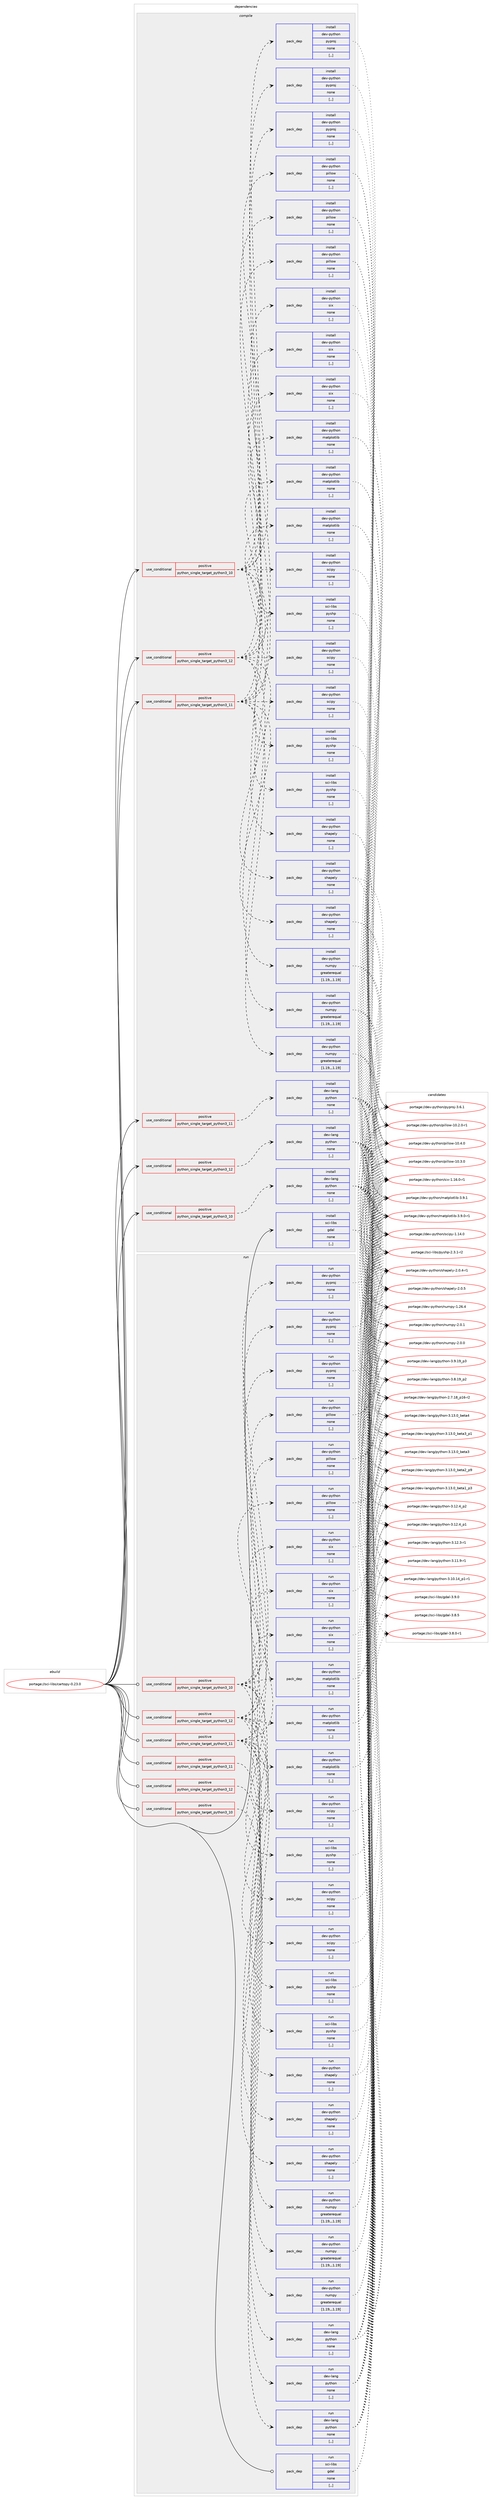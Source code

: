 digraph prolog {

# *************
# Graph options
# *************

newrank=true;
concentrate=true;
compound=true;
graph [rankdir=LR,fontname=Helvetica,fontsize=10,ranksep=1.5];#, ranksep=2.5, nodesep=0.2];
edge  [arrowhead=vee];
node  [fontname=Helvetica,fontsize=10];

# **********
# The ebuild
# **********

subgraph cluster_leftcol {
color=gray;
label=<<i>ebuild</i>>;
id [label="portage://sci-libs/cartopy-0.23.0", color=red, width=4, href="../sci-libs/cartopy-0.23.0.svg"];
}

# ****************
# The dependencies
# ****************

subgraph cluster_midcol {
color=gray;
label=<<i>dependencies</i>>;
subgraph cluster_compile {
fillcolor="#eeeeee";
style=filled;
label=<<i>compile</i>>;
subgraph cond105776 {
dependency400498 [label=<<TABLE BORDER="0" CELLBORDER="1" CELLSPACING="0" CELLPADDING="4"><TR><TD ROWSPAN="3" CELLPADDING="10">use_conditional</TD></TR><TR><TD>positive</TD></TR><TR><TD>python_single_target_python3_10</TD></TR></TABLE>>, shape=none, color=red];
subgraph pack291876 {
dependency400499 [label=<<TABLE BORDER="0" CELLBORDER="1" CELLSPACING="0" CELLPADDING="4" WIDTH="220"><TR><TD ROWSPAN="6" CELLPADDING="30">pack_dep</TD></TR><TR><TD WIDTH="110">install</TD></TR><TR><TD>dev-lang</TD></TR><TR><TD>python</TD></TR><TR><TD>none</TD></TR><TR><TD>[,,]</TD></TR></TABLE>>, shape=none, color=blue];
}
dependency400498:e -> dependency400499:w [weight=20,style="dashed",arrowhead="vee"];
}
id:e -> dependency400498:w [weight=20,style="solid",arrowhead="vee"];
subgraph cond105777 {
dependency400500 [label=<<TABLE BORDER="0" CELLBORDER="1" CELLSPACING="0" CELLPADDING="4"><TR><TD ROWSPAN="3" CELLPADDING="10">use_conditional</TD></TR><TR><TD>positive</TD></TR><TR><TD>python_single_target_python3_10</TD></TR></TABLE>>, shape=none, color=red];
subgraph pack291877 {
dependency400501 [label=<<TABLE BORDER="0" CELLBORDER="1" CELLSPACING="0" CELLPADDING="4" WIDTH="220"><TR><TD ROWSPAN="6" CELLPADDING="30">pack_dep</TD></TR><TR><TD WIDTH="110">install</TD></TR><TR><TD>dev-python</TD></TR><TR><TD>numpy</TD></TR><TR><TD>greaterequal</TD></TR><TR><TD>[1.19,,,1.19]</TD></TR></TABLE>>, shape=none, color=blue];
}
dependency400500:e -> dependency400501:w [weight=20,style="dashed",arrowhead="vee"];
subgraph pack291878 {
dependency400502 [label=<<TABLE BORDER="0" CELLBORDER="1" CELLSPACING="0" CELLPADDING="4" WIDTH="220"><TR><TD ROWSPAN="6" CELLPADDING="30">pack_dep</TD></TR><TR><TD WIDTH="110">install</TD></TR><TR><TD>dev-python</TD></TR><TR><TD>shapely</TD></TR><TR><TD>none</TD></TR><TR><TD>[,,]</TD></TR></TABLE>>, shape=none, color=blue];
}
dependency400500:e -> dependency400502:w [weight=20,style="dashed",arrowhead="vee"];
subgraph pack291879 {
dependency400503 [label=<<TABLE BORDER="0" CELLBORDER="1" CELLSPACING="0" CELLPADDING="4" WIDTH="220"><TR><TD ROWSPAN="6" CELLPADDING="30">pack_dep</TD></TR><TR><TD WIDTH="110">install</TD></TR><TR><TD>dev-python</TD></TR><TR><TD>six</TD></TR><TR><TD>none</TD></TR><TR><TD>[,,]</TD></TR></TABLE>>, shape=none, color=blue];
}
dependency400500:e -> dependency400503:w [weight=20,style="dashed",arrowhead="vee"];
subgraph pack291880 {
dependency400504 [label=<<TABLE BORDER="0" CELLBORDER="1" CELLSPACING="0" CELLPADDING="4" WIDTH="220"><TR><TD ROWSPAN="6" CELLPADDING="30">pack_dep</TD></TR><TR><TD WIDTH="110">install</TD></TR><TR><TD>dev-python</TD></TR><TR><TD>matplotlib</TD></TR><TR><TD>none</TD></TR><TR><TD>[,,]</TD></TR></TABLE>>, shape=none, color=blue];
}
dependency400500:e -> dependency400504:w [weight=20,style="dashed",arrowhead="vee"];
subgraph pack291881 {
dependency400505 [label=<<TABLE BORDER="0" CELLBORDER="1" CELLSPACING="0" CELLPADDING="4" WIDTH="220"><TR><TD ROWSPAN="6" CELLPADDING="30">pack_dep</TD></TR><TR><TD WIDTH="110">install</TD></TR><TR><TD>dev-python</TD></TR><TR><TD>scipy</TD></TR><TR><TD>none</TD></TR><TR><TD>[,,]</TD></TR></TABLE>>, shape=none, color=blue];
}
dependency400500:e -> dependency400505:w [weight=20,style="dashed",arrowhead="vee"];
subgraph pack291882 {
dependency400506 [label=<<TABLE BORDER="0" CELLBORDER="1" CELLSPACING="0" CELLPADDING="4" WIDTH="220"><TR><TD ROWSPAN="6" CELLPADDING="30">pack_dep</TD></TR><TR><TD WIDTH="110">install</TD></TR><TR><TD>dev-python</TD></TR><TR><TD>pillow</TD></TR><TR><TD>none</TD></TR><TR><TD>[,,]</TD></TR></TABLE>>, shape=none, color=blue];
}
dependency400500:e -> dependency400506:w [weight=20,style="dashed",arrowhead="vee"];
subgraph pack291883 {
dependency400507 [label=<<TABLE BORDER="0" CELLBORDER="1" CELLSPACING="0" CELLPADDING="4" WIDTH="220"><TR><TD ROWSPAN="6" CELLPADDING="30">pack_dep</TD></TR><TR><TD WIDTH="110">install</TD></TR><TR><TD>dev-python</TD></TR><TR><TD>pyproj</TD></TR><TR><TD>none</TD></TR><TR><TD>[,,]</TD></TR></TABLE>>, shape=none, color=blue];
}
dependency400500:e -> dependency400507:w [weight=20,style="dashed",arrowhead="vee"];
subgraph pack291884 {
dependency400508 [label=<<TABLE BORDER="0" CELLBORDER="1" CELLSPACING="0" CELLPADDING="4" WIDTH="220"><TR><TD ROWSPAN="6" CELLPADDING="30">pack_dep</TD></TR><TR><TD WIDTH="110">install</TD></TR><TR><TD>sci-libs</TD></TR><TR><TD>pyshp</TD></TR><TR><TD>none</TD></TR><TR><TD>[,,]</TD></TR></TABLE>>, shape=none, color=blue];
}
dependency400500:e -> dependency400508:w [weight=20,style="dashed",arrowhead="vee"];
}
id:e -> dependency400500:w [weight=20,style="solid",arrowhead="vee"];
subgraph cond105778 {
dependency400509 [label=<<TABLE BORDER="0" CELLBORDER="1" CELLSPACING="0" CELLPADDING="4"><TR><TD ROWSPAN="3" CELLPADDING="10">use_conditional</TD></TR><TR><TD>positive</TD></TR><TR><TD>python_single_target_python3_11</TD></TR></TABLE>>, shape=none, color=red];
subgraph pack291885 {
dependency400510 [label=<<TABLE BORDER="0" CELLBORDER="1" CELLSPACING="0" CELLPADDING="4" WIDTH="220"><TR><TD ROWSPAN="6" CELLPADDING="30">pack_dep</TD></TR><TR><TD WIDTH="110">install</TD></TR><TR><TD>dev-lang</TD></TR><TR><TD>python</TD></TR><TR><TD>none</TD></TR><TR><TD>[,,]</TD></TR></TABLE>>, shape=none, color=blue];
}
dependency400509:e -> dependency400510:w [weight=20,style="dashed",arrowhead="vee"];
}
id:e -> dependency400509:w [weight=20,style="solid",arrowhead="vee"];
subgraph cond105779 {
dependency400511 [label=<<TABLE BORDER="0" CELLBORDER="1" CELLSPACING="0" CELLPADDING="4"><TR><TD ROWSPAN="3" CELLPADDING="10">use_conditional</TD></TR><TR><TD>positive</TD></TR><TR><TD>python_single_target_python3_11</TD></TR></TABLE>>, shape=none, color=red];
subgraph pack291886 {
dependency400512 [label=<<TABLE BORDER="0" CELLBORDER="1" CELLSPACING="0" CELLPADDING="4" WIDTH="220"><TR><TD ROWSPAN="6" CELLPADDING="30">pack_dep</TD></TR><TR><TD WIDTH="110">install</TD></TR><TR><TD>dev-python</TD></TR><TR><TD>numpy</TD></TR><TR><TD>greaterequal</TD></TR><TR><TD>[1.19,,,1.19]</TD></TR></TABLE>>, shape=none, color=blue];
}
dependency400511:e -> dependency400512:w [weight=20,style="dashed",arrowhead="vee"];
subgraph pack291887 {
dependency400513 [label=<<TABLE BORDER="0" CELLBORDER="1" CELLSPACING="0" CELLPADDING="4" WIDTH="220"><TR><TD ROWSPAN="6" CELLPADDING="30">pack_dep</TD></TR><TR><TD WIDTH="110">install</TD></TR><TR><TD>dev-python</TD></TR><TR><TD>shapely</TD></TR><TR><TD>none</TD></TR><TR><TD>[,,]</TD></TR></TABLE>>, shape=none, color=blue];
}
dependency400511:e -> dependency400513:w [weight=20,style="dashed",arrowhead="vee"];
subgraph pack291888 {
dependency400514 [label=<<TABLE BORDER="0" CELLBORDER="1" CELLSPACING="0" CELLPADDING="4" WIDTH="220"><TR><TD ROWSPAN="6" CELLPADDING="30">pack_dep</TD></TR><TR><TD WIDTH="110">install</TD></TR><TR><TD>dev-python</TD></TR><TR><TD>six</TD></TR><TR><TD>none</TD></TR><TR><TD>[,,]</TD></TR></TABLE>>, shape=none, color=blue];
}
dependency400511:e -> dependency400514:w [weight=20,style="dashed",arrowhead="vee"];
subgraph pack291889 {
dependency400515 [label=<<TABLE BORDER="0" CELLBORDER="1" CELLSPACING="0" CELLPADDING="4" WIDTH="220"><TR><TD ROWSPAN="6" CELLPADDING="30">pack_dep</TD></TR><TR><TD WIDTH="110">install</TD></TR><TR><TD>dev-python</TD></TR><TR><TD>matplotlib</TD></TR><TR><TD>none</TD></TR><TR><TD>[,,]</TD></TR></TABLE>>, shape=none, color=blue];
}
dependency400511:e -> dependency400515:w [weight=20,style="dashed",arrowhead="vee"];
subgraph pack291890 {
dependency400516 [label=<<TABLE BORDER="0" CELLBORDER="1" CELLSPACING="0" CELLPADDING="4" WIDTH="220"><TR><TD ROWSPAN="6" CELLPADDING="30">pack_dep</TD></TR><TR><TD WIDTH="110">install</TD></TR><TR><TD>dev-python</TD></TR><TR><TD>scipy</TD></TR><TR><TD>none</TD></TR><TR><TD>[,,]</TD></TR></TABLE>>, shape=none, color=blue];
}
dependency400511:e -> dependency400516:w [weight=20,style="dashed",arrowhead="vee"];
subgraph pack291891 {
dependency400517 [label=<<TABLE BORDER="0" CELLBORDER="1" CELLSPACING="0" CELLPADDING="4" WIDTH="220"><TR><TD ROWSPAN="6" CELLPADDING="30">pack_dep</TD></TR><TR><TD WIDTH="110">install</TD></TR><TR><TD>dev-python</TD></TR><TR><TD>pillow</TD></TR><TR><TD>none</TD></TR><TR><TD>[,,]</TD></TR></TABLE>>, shape=none, color=blue];
}
dependency400511:e -> dependency400517:w [weight=20,style="dashed",arrowhead="vee"];
subgraph pack291892 {
dependency400518 [label=<<TABLE BORDER="0" CELLBORDER="1" CELLSPACING="0" CELLPADDING="4" WIDTH="220"><TR><TD ROWSPAN="6" CELLPADDING="30">pack_dep</TD></TR><TR><TD WIDTH="110">install</TD></TR><TR><TD>dev-python</TD></TR><TR><TD>pyproj</TD></TR><TR><TD>none</TD></TR><TR><TD>[,,]</TD></TR></TABLE>>, shape=none, color=blue];
}
dependency400511:e -> dependency400518:w [weight=20,style="dashed",arrowhead="vee"];
subgraph pack291893 {
dependency400519 [label=<<TABLE BORDER="0" CELLBORDER="1" CELLSPACING="0" CELLPADDING="4" WIDTH="220"><TR><TD ROWSPAN="6" CELLPADDING="30">pack_dep</TD></TR><TR><TD WIDTH="110">install</TD></TR><TR><TD>sci-libs</TD></TR><TR><TD>pyshp</TD></TR><TR><TD>none</TD></TR><TR><TD>[,,]</TD></TR></TABLE>>, shape=none, color=blue];
}
dependency400511:e -> dependency400519:w [weight=20,style="dashed",arrowhead="vee"];
}
id:e -> dependency400511:w [weight=20,style="solid",arrowhead="vee"];
subgraph cond105780 {
dependency400520 [label=<<TABLE BORDER="0" CELLBORDER="1" CELLSPACING="0" CELLPADDING="4"><TR><TD ROWSPAN="3" CELLPADDING="10">use_conditional</TD></TR><TR><TD>positive</TD></TR><TR><TD>python_single_target_python3_12</TD></TR></TABLE>>, shape=none, color=red];
subgraph pack291894 {
dependency400521 [label=<<TABLE BORDER="0" CELLBORDER="1" CELLSPACING="0" CELLPADDING="4" WIDTH="220"><TR><TD ROWSPAN="6" CELLPADDING="30">pack_dep</TD></TR><TR><TD WIDTH="110">install</TD></TR><TR><TD>dev-lang</TD></TR><TR><TD>python</TD></TR><TR><TD>none</TD></TR><TR><TD>[,,]</TD></TR></TABLE>>, shape=none, color=blue];
}
dependency400520:e -> dependency400521:w [weight=20,style="dashed",arrowhead="vee"];
}
id:e -> dependency400520:w [weight=20,style="solid",arrowhead="vee"];
subgraph cond105781 {
dependency400522 [label=<<TABLE BORDER="0" CELLBORDER="1" CELLSPACING="0" CELLPADDING="4"><TR><TD ROWSPAN="3" CELLPADDING="10">use_conditional</TD></TR><TR><TD>positive</TD></TR><TR><TD>python_single_target_python3_12</TD></TR></TABLE>>, shape=none, color=red];
subgraph pack291895 {
dependency400523 [label=<<TABLE BORDER="0" CELLBORDER="1" CELLSPACING="0" CELLPADDING="4" WIDTH="220"><TR><TD ROWSPAN="6" CELLPADDING="30">pack_dep</TD></TR><TR><TD WIDTH="110">install</TD></TR><TR><TD>dev-python</TD></TR><TR><TD>numpy</TD></TR><TR><TD>greaterequal</TD></TR><TR><TD>[1.19,,,1.19]</TD></TR></TABLE>>, shape=none, color=blue];
}
dependency400522:e -> dependency400523:w [weight=20,style="dashed",arrowhead="vee"];
subgraph pack291896 {
dependency400524 [label=<<TABLE BORDER="0" CELLBORDER="1" CELLSPACING="0" CELLPADDING="4" WIDTH="220"><TR><TD ROWSPAN="6" CELLPADDING="30">pack_dep</TD></TR><TR><TD WIDTH="110">install</TD></TR><TR><TD>dev-python</TD></TR><TR><TD>shapely</TD></TR><TR><TD>none</TD></TR><TR><TD>[,,]</TD></TR></TABLE>>, shape=none, color=blue];
}
dependency400522:e -> dependency400524:w [weight=20,style="dashed",arrowhead="vee"];
subgraph pack291897 {
dependency400525 [label=<<TABLE BORDER="0" CELLBORDER="1" CELLSPACING="0" CELLPADDING="4" WIDTH="220"><TR><TD ROWSPAN="6" CELLPADDING="30">pack_dep</TD></TR><TR><TD WIDTH="110">install</TD></TR><TR><TD>dev-python</TD></TR><TR><TD>six</TD></TR><TR><TD>none</TD></TR><TR><TD>[,,]</TD></TR></TABLE>>, shape=none, color=blue];
}
dependency400522:e -> dependency400525:w [weight=20,style="dashed",arrowhead="vee"];
subgraph pack291898 {
dependency400526 [label=<<TABLE BORDER="0" CELLBORDER="1" CELLSPACING="0" CELLPADDING="4" WIDTH="220"><TR><TD ROWSPAN="6" CELLPADDING="30">pack_dep</TD></TR><TR><TD WIDTH="110">install</TD></TR><TR><TD>dev-python</TD></TR><TR><TD>matplotlib</TD></TR><TR><TD>none</TD></TR><TR><TD>[,,]</TD></TR></TABLE>>, shape=none, color=blue];
}
dependency400522:e -> dependency400526:w [weight=20,style="dashed",arrowhead="vee"];
subgraph pack291899 {
dependency400527 [label=<<TABLE BORDER="0" CELLBORDER="1" CELLSPACING="0" CELLPADDING="4" WIDTH="220"><TR><TD ROWSPAN="6" CELLPADDING="30">pack_dep</TD></TR><TR><TD WIDTH="110">install</TD></TR><TR><TD>dev-python</TD></TR><TR><TD>scipy</TD></TR><TR><TD>none</TD></TR><TR><TD>[,,]</TD></TR></TABLE>>, shape=none, color=blue];
}
dependency400522:e -> dependency400527:w [weight=20,style="dashed",arrowhead="vee"];
subgraph pack291900 {
dependency400528 [label=<<TABLE BORDER="0" CELLBORDER="1" CELLSPACING="0" CELLPADDING="4" WIDTH="220"><TR><TD ROWSPAN="6" CELLPADDING="30">pack_dep</TD></TR><TR><TD WIDTH="110">install</TD></TR><TR><TD>dev-python</TD></TR><TR><TD>pillow</TD></TR><TR><TD>none</TD></TR><TR><TD>[,,]</TD></TR></TABLE>>, shape=none, color=blue];
}
dependency400522:e -> dependency400528:w [weight=20,style="dashed",arrowhead="vee"];
subgraph pack291901 {
dependency400529 [label=<<TABLE BORDER="0" CELLBORDER="1" CELLSPACING="0" CELLPADDING="4" WIDTH="220"><TR><TD ROWSPAN="6" CELLPADDING="30">pack_dep</TD></TR><TR><TD WIDTH="110">install</TD></TR><TR><TD>dev-python</TD></TR><TR><TD>pyproj</TD></TR><TR><TD>none</TD></TR><TR><TD>[,,]</TD></TR></TABLE>>, shape=none, color=blue];
}
dependency400522:e -> dependency400529:w [weight=20,style="dashed",arrowhead="vee"];
subgraph pack291902 {
dependency400530 [label=<<TABLE BORDER="0" CELLBORDER="1" CELLSPACING="0" CELLPADDING="4" WIDTH="220"><TR><TD ROWSPAN="6" CELLPADDING="30">pack_dep</TD></TR><TR><TD WIDTH="110">install</TD></TR><TR><TD>sci-libs</TD></TR><TR><TD>pyshp</TD></TR><TR><TD>none</TD></TR><TR><TD>[,,]</TD></TR></TABLE>>, shape=none, color=blue];
}
dependency400522:e -> dependency400530:w [weight=20,style="dashed",arrowhead="vee"];
}
id:e -> dependency400522:w [weight=20,style="solid",arrowhead="vee"];
subgraph pack291903 {
dependency400531 [label=<<TABLE BORDER="0" CELLBORDER="1" CELLSPACING="0" CELLPADDING="4" WIDTH="220"><TR><TD ROWSPAN="6" CELLPADDING="30">pack_dep</TD></TR><TR><TD WIDTH="110">install</TD></TR><TR><TD>sci-libs</TD></TR><TR><TD>gdal</TD></TR><TR><TD>none</TD></TR><TR><TD>[,,]</TD></TR></TABLE>>, shape=none, color=blue];
}
id:e -> dependency400531:w [weight=20,style="solid",arrowhead="vee"];
}
subgraph cluster_compileandrun {
fillcolor="#eeeeee";
style=filled;
label=<<i>compile and run</i>>;
}
subgraph cluster_run {
fillcolor="#eeeeee";
style=filled;
label=<<i>run</i>>;
subgraph cond105782 {
dependency400532 [label=<<TABLE BORDER="0" CELLBORDER="1" CELLSPACING="0" CELLPADDING="4"><TR><TD ROWSPAN="3" CELLPADDING="10">use_conditional</TD></TR><TR><TD>positive</TD></TR><TR><TD>python_single_target_python3_10</TD></TR></TABLE>>, shape=none, color=red];
subgraph pack291904 {
dependency400533 [label=<<TABLE BORDER="0" CELLBORDER="1" CELLSPACING="0" CELLPADDING="4" WIDTH="220"><TR><TD ROWSPAN="6" CELLPADDING="30">pack_dep</TD></TR><TR><TD WIDTH="110">run</TD></TR><TR><TD>dev-lang</TD></TR><TR><TD>python</TD></TR><TR><TD>none</TD></TR><TR><TD>[,,]</TD></TR></TABLE>>, shape=none, color=blue];
}
dependency400532:e -> dependency400533:w [weight=20,style="dashed",arrowhead="vee"];
}
id:e -> dependency400532:w [weight=20,style="solid",arrowhead="odot"];
subgraph cond105783 {
dependency400534 [label=<<TABLE BORDER="0" CELLBORDER="1" CELLSPACING="0" CELLPADDING="4"><TR><TD ROWSPAN="3" CELLPADDING="10">use_conditional</TD></TR><TR><TD>positive</TD></TR><TR><TD>python_single_target_python3_10</TD></TR></TABLE>>, shape=none, color=red];
subgraph pack291905 {
dependency400535 [label=<<TABLE BORDER="0" CELLBORDER="1" CELLSPACING="0" CELLPADDING="4" WIDTH="220"><TR><TD ROWSPAN="6" CELLPADDING="30">pack_dep</TD></TR><TR><TD WIDTH="110">run</TD></TR><TR><TD>dev-python</TD></TR><TR><TD>numpy</TD></TR><TR><TD>greaterequal</TD></TR><TR><TD>[1.19,,,1.19]</TD></TR></TABLE>>, shape=none, color=blue];
}
dependency400534:e -> dependency400535:w [weight=20,style="dashed",arrowhead="vee"];
subgraph pack291906 {
dependency400536 [label=<<TABLE BORDER="0" CELLBORDER="1" CELLSPACING="0" CELLPADDING="4" WIDTH="220"><TR><TD ROWSPAN="6" CELLPADDING="30">pack_dep</TD></TR><TR><TD WIDTH="110">run</TD></TR><TR><TD>dev-python</TD></TR><TR><TD>shapely</TD></TR><TR><TD>none</TD></TR><TR><TD>[,,]</TD></TR></TABLE>>, shape=none, color=blue];
}
dependency400534:e -> dependency400536:w [weight=20,style="dashed",arrowhead="vee"];
subgraph pack291907 {
dependency400537 [label=<<TABLE BORDER="0" CELLBORDER="1" CELLSPACING="0" CELLPADDING="4" WIDTH="220"><TR><TD ROWSPAN="6" CELLPADDING="30">pack_dep</TD></TR><TR><TD WIDTH="110">run</TD></TR><TR><TD>dev-python</TD></TR><TR><TD>six</TD></TR><TR><TD>none</TD></TR><TR><TD>[,,]</TD></TR></TABLE>>, shape=none, color=blue];
}
dependency400534:e -> dependency400537:w [weight=20,style="dashed",arrowhead="vee"];
subgraph pack291908 {
dependency400538 [label=<<TABLE BORDER="0" CELLBORDER="1" CELLSPACING="0" CELLPADDING="4" WIDTH="220"><TR><TD ROWSPAN="6" CELLPADDING="30">pack_dep</TD></TR><TR><TD WIDTH="110">run</TD></TR><TR><TD>dev-python</TD></TR><TR><TD>matplotlib</TD></TR><TR><TD>none</TD></TR><TR><TD>[,,]</TD></TR></TABLE>>, shape=none, color=blue];
}
dependency400534:e -> dependency400538:w [weight=20,style="dashed",arrowhead="vee"];
subgraph pack291909 {
dependency400539 [label=<<TABLE BORDER="0" CELLBORDER="1" CELLSPACING="0" CELLPADDING="4" WIDTH="220"><TR><TD ROWSPAN="6" CELLPADDING="30">pack_dep</TD></TR><TR><TD WIDTH="110">run</TD></TR><TR><TD>dev-python</TD></TR><TR><TD>scipy</TD></TR><TR><TD>none</TD></TR><TR><TD>[,,]</TD></TR></TABLE>>, shape=none, color=blue];
}
dependency400534:e -> dependency400539:w [weight=20,style="dashed",arrowhead="vee"];
subgraph pack291910 {
dependency400540 [label=<<TABLE BORDER="0" CELLBORDER="1" CELLSPACING="0" CELLPADDING="4" WIDTH="220"><TR><TD ROWSPAN="6" CELLPADDING="30">pack_dep</TD></TR><TR><TD WIDTH="110">run</TD></TR><TR><TD>dev-python</TD></TR><TR><TD>pillow</TD></TR><TR><TD>none</TD></TR><TR><TD>[,,]</TD></TR></TABLE>>, shape=none, color=blue];
}
dependency400534:e -> dependency400540:w [weight=20,style="dashed",arrowhead="vee"];
subgraph pack291911 {
dependency400541 [label=<<TABLE BORDER="0" CELLBORDER="1" CELLSPACING="0" CELLPADDING="4" WIDTH="220"><TR><TD ROWSPAN="6" CELLPADDING="30">pack_dep</TD></TR><TR><TD WIDTH="110">run</TD></TR><TR><TD>dev-python</TD></TR><TR><TD>pyproj</TD></TR><TR><TD>none</TD></TR><TR><TD>[,,]</TD></TR></TABLE>>, shape=none, color=blue];
}
dependency400534:e -> dependency400541:w [weight=20,style="dashed",arrowhead="vee"];
subgraph pack291912 {
dependency400542 [label=<<TABLE BORDER="0" CELLBORDER="1" CELLSPACING="0" CELLPADDING="4" WIDTH="220"><TR><TD ROWSPAN="6" CELLPADDING="30">pack_dep</TD></TR><TR><TD WIDTH="110">run</TD></TR><TR><TD>sci-libs</TD></TR><TR><TD>pyshp</TD></TR><TR><TD>none</TD></TR><TR><TD>[,,]</TD></TR></TABLE>>, shape=none, color=blue];
}
dependency400534:e -> dependency400542:w [weight=20,style="dashed",arrowhead="vee"];
}
id:e -> dependency400534:w [weight=20,style="solid",arrowhead="odot"];
subgraph cond105784 {
dependency400543 [label=<<TABLE BORDER="0" CELLBORDER="1" CELLSPACING="0" CELLPADDING="4"><TR><TD ROWSPAN="3" CELLPADDING="10">use_conditional</TD></TR><TR><TD>positive</TD></TR><TR><TD>python_single_target_python3_11</TD></TR></TABLE>>, shape=none, color=red];
subgraph pack291913 {
dependency400544 [label=<<TABLE BORDER="0" CELLBORDER="1" CELLSPACING="0" CELLPADDING="4" WIDTH="220"><TR><TD ROWSPAN="6" CELLPADDING="30">pack_dep</TD></TR><TR><TD WIDTH="110">run</TD></TR><TR><TD>dev-lang</TD></TR><TR><TD>python</TD></TR><TR><TD>none</TD></TR><TR><TD>[,,]</TD></TR></TABLE>>, shape=none, color=blue];
}
dependency400543:e -> dependency400544:w [weight=20,style="dashed",arrowhead="vee"];
}
id:e -> dependency400543:w [weight=20,style="solid",arrowhead="odot"];
subgraph cond105785 {
dependency400545 [label=<<TABLE BORDER="0" CELLBORDER="1" CELLSPACING="0" CELLPADDING="4"><TR><TD ROWSPAN="3" CELLPADDING="10">use_conditional</TD></TR><TR><TD>positive</TD></TR><TR><TD>python_single_target_python3_11</TD></TR></TABLE>>, shape=none, color=red];
subgraph pack291914 {
dependency400546 [label=<<TABLE BORDER="0" CELLBORDER="1" CELLSPACING="0" CELLPADDING="4" WIDTH="220"><TR><TD ROWSPAN="6" CELLPADDING="30">pack_dep</TD></TR><TR><TD WIDTH="110">run</TD></TR><TR><TD>dev-python</TD></TR><TR><TD>numpy</TD></TR><TR><TD>greaterequal</TD></TR><TR><TD>[1.19,,,1.19]</TD></TR></TABLE>>, shape=none, color=blue];
}
dependency400545:e -> dependency400546:w [weight=20,style="dashed",arrowhead="vee"];
subgraph pack291915 {
dependency400547 [label=<<TABLE BORDER="0" CELLBORDER="1" CELLSPACING="0" CELLPADDING="4" WIDTH="220"><TR><TD ROWSPAN="6" CELLPADDING="30">pack_dep</TD></TR><TR><TD WIDTH="110">run</TD></TR><TR><TD>dev-python</TD></TR><TR><TD>shapely</TD></TR><TR><TD>none</TD></TR><TR><TD>[,,]</TD></TR></TABLE>>, shape=none, color=blue];
}
dependency400545:e -> dependency400547:w [weight=20,style="dashed",arrowhead="vee"];
subgraph pack291916 {
dependency400548 [label=<<TABLE BORDER="0" CELLBORDER="1" CELLSPACING="0" CELLPADDING="4" WIDTH="220"><TR><TD ROWSPAN="6" CELLPADDING="30">pack_dep</TD></TR><TR><TD WIDTH="110">run</TD></TR><TR><TD>dev-python</TD></TR><TR><TD>six</TD></TR><TR><TD>none</TD></TR><TR><TD>[,,]</TD></TR></TABLE>>, shape=none, color=blue];
}
dependency400545:e -> dependency400548:w [weight=20,style="dashed",arrowhead="vee"];
subgraph pack291917 {
dependency400549 [label=<<TABLE BORDER="0" CELLBORDER="1" CELLSPACING="0" CELLPADDING="4" WIDTH="220"><TR><TD ROWSPAN="6" CELLPADDING="30">pack_dep</TD></TR><TR><TD WIDTH="110">run</TD></TR><TR><TD>dev-python</TD></TR><TR><TD>matplotlib</TD></TR><TR><TD>none</TD></TR><TR><TD>[,,]</TD></TR></TABLE>>, shape=none, color=blue];
}
dependency400545:e -> dependency400549:w [weight=20,style="dashed",arrowhead="vee"];
subgraph pack291918 {
dependency400550 [label=<<TABLE BORDER="0" CELLBORDER="1" CELLSPACING="0" CELLPADDING="4" WIDTH="220"><TR><TD ROWSPAN="6" CELLPADDING="30">pack_dep</TD></TR><TR><TD WIDTH="110">run</TD></TR><TR><TD>dev-python</TD></TR><TR><TD>scipy</TD></TR><TR><TD>none</TD></TR><TR><TD>[,,]</TD></TR></TABLE>>, shape=none, color=blue];
}
dependency400545:e -> dependency400550:w [weight=20,style="dashed",arrowhead="vee"];
subgraph pack291919 {
dependency400551 [label=<<TABLE BORDER="0" CELLBORDER="1" CELLSPACING="0" CELLPADDING="4" WIDTH="220"><TR><TD ROWSPAN="6" CELLPADDING="30">pack_dep</TD></TR><TR><TD WIDTH="110">run</TD></TR><TR><TD>dev-python</TD></TR><TR><TD>pillow</TD></TR><TR><TD>none</TD></TR><TR><TD>[,,]</TD></TR></TABLE>>, shape=none, color=blue];
}
dependency400545:e -> dependency400551:w [weight=20,style="dashed",arrowhead="vee"];
subgraph pack291920 {
dependency400552 [label=<<TABLE BORDER="0" CELLBORDER="1" CELLSPACING="0" CELLPADDING="4" WIDTH="220"><TR><TD ROWSPAN="6" CELLPADDING="30">pack_dep</TD></TR><TR><TD WIDTH="110">run</TD></TR><TR><TD>dev-python</TD></TR><TR><TD>pyproj</TD></TR><TR><TD>none</TD></TR><TR><TD>[,,]</TD></TR></TABLE>>, shape=none, color=blue];
}
dependency400545:e -> dependency400552:w [weight=20,style="dashed",arrowhead="vee"];
subgraph pack291921 {
dependency400553 [label=<<TABLE BORDER="0" CELLBORDER="1" CELLSPACING="0" CELLPADDING="4" WIDTH="220"><TR><TD ROWSPAN="6" CELLPADDING="30">pack_dep</TD></TR><TR><TD WIDTH="110">run</TD></TR><TR><TD>sci-libs</TD></TR><TR><TD>pyshp</TD></TR><TR><TD>none</TD></TR><TR><TD>[,,]</TD></TR></TABLE>>, shape=none, color=blue];
}
dependency400545:e -> dependency400553:w [weight=20,style="dashed",arrowhead="vee"];
}
id:e -> dependency400545:w [weight=20,style="solid",arrowhead="odot"];
subgraph cond105786 {
dependency400554 [label=<<TABLE BORDER="0" CELLBORDER="1" CELLSPACING="0" CELLPADDING="4"><TR><TD ROWSPAN="3" CELLPADDING="10">use_conditional</TD></TR><TR><TD>positive</TD></TR><TR><TD>python_single_target_python3_12</TD></TR></TABLE>>, shape=none, color=red];
subgraph pack291922 {
dependency400555 [label=<<TABLE BORDER="0" CELLBORDER="1" CELLSPACING="0" CELLPADDING="4" WIDTH="220"><TR><TD ROWSPAN="6" CELLPADDING="30">pack_dep</TD></TR><TR><TD WIDTH="110">run</TD></TR><TR><TD>dev-lang</TD></TR><TR><TD>python</TD></TR><TR><TD>none</TD></TR><TR><TD>[,,]</TD></TR></TABLE>>, shape=none, color=blue];
}
dependency400554:e -> dependency400555:w [weight=20,style="dashed",arrowhead="vee"];
}
id:e -> dependency400554:w [weight=20,style="solid",arrowhead="odot"];
subgraph cond105787 {
dependency400556 [label=<<TABLE BORDER="0" CELLBORDER="1" CELLSPACING="0" CELLPADDING="4"><TR><TD ROWSPAN="3" CELLPADDING="10">use_conditional</TD></TR><TR><TD>positive</TD></TR><TR><TD>python_single_target_python3_12</TD></TR></TABLE>>, shape=none, color=red];
subgraph pack291923 {
dependency400557 [label=<<TABLE BORDER="0" CELLBORDER="1" CELLSPACING="0" CELLPADDING="4" WIDTH="220"><TR><TD ROWSPAN="6" CELLPADDING="30">pack_dep</TD></TR><TR><TD WIDTH="110">run</TD></TR><TR><TD>dev-python</TD></TR><TR><TD>numpy</TD></TR><TR><TD>greaterequal</TD></TR><TR><TD>[1.19,,,1.19]</TD></TR></TABLE>>, shape=none, color=blue];
}
dependency400556:e -> dependency400557:w [weight=20,style="dashed",arrowhead="vee"];
subgraph pack291924 {
dependency400558 [label=<<TABLE BORDER="0" CELLBORDER="1" CELLSPACING="0" CELLPADDING="4" WIDTH="220"><TR><TD ROWSPAN="6" CELLPADDING="30">pack_dep</TD></TR><TR><TD WIDTH="110">run</TD></TR><TR><TD>dev-python</TD></TR><TR><TD>shapely</TD></TR><TR><TD>none</TD></TR><TR><TD>[,,]</TD></TR></TABLE>>, shape=none, color=blue];
}
dependency400556:e -> dependency400558:w [weight=20,style="dashed",arrowhead="vee"];
subgraph pack291925 {
dependency400559 [label=<<TABLE BORDER="0" CELLBORDER="1" CELLSPACING="0" CELLPADDING="4" WIDTH="220"><TR><TD ROWSPAN="6" CELLPADDING="30">pack_dep</TD></TR><TR><TD WIDTH="110">run</TD></TR><TR><TD>dev-python</TD></TR><TR><TD>six</TD></TR><TR><TD>none</TD></TR><TR><TD>[,,]</TD></TR></TABLE>>, shape=none, color=blue];
}
dependency400556:e -> dependency400559:w [weight=20,style="dashed",arrowhead="vee"];
subgraph pack291926 {
dependency400560 [label=<<TABLE BORDER="0" CELLBORDER="1" CELLSPACING="0" CELLPADDING="4" WIDTH="220"><TR><TD ROWSPAN="6" CELLPADDING="30">pack_dep</TD></TR><TR><TD WIDTH="110">run</TD></TR><TR><TD>dev-python</TD></TR><TR><TD>matplotlib</TD></TR><TR><TD>none</TD></TR><TR><TD>[,,]</TD></TR></TABLE>>, shape=none, color=blue];
}
dependency400556:e -> dependency400560:w [weight=20,style="dashed",arrowhead="vee"];
subgraph pack291927 {
dependency400561 [label=<<TABLE BORDER="0" CELLBORDER="1" CELLSPACING="0" CELLPADDING="4" WIDTH="220"><TR><TD ROWSPAN="6" CELLPADDING="30">pack_dep</TD></TR><TR><TD WIDTH="110">run</TD></TR><TR><TD>dev-python</TD></TR><TR><TD>scipy</TD></TR><TR><TD>none</TD></TR><TR><TD>[,,]</TD></TR></TABLE>>, shape=none, color=blue];
}
dependency400556:e -> dependency400561:w [weight=20,style="dashed",arrowhead="vee"];
subgraph pack291928 {
dependency400562 [label=<<TABLE BORDER="0" CELLBORDER="1" CELLSPACING="0" CELLPADDING="4" WIDTH="220"><TR><TD ROWSPAN="6" CELLPADDING="30">pack_dep</TD></TR><TR><TD WIDTH="110">run</TD></TR><TR><TD>dev-python</TD></TR><TR><TD>pillow</TD></TR><TR><TD>none</TD></TR><TR><TD>[,,]</TD></TR></TABLE>>, shape=none, color=blue];
}
dependency400556:e -> dependency400562:w [weight=20,style="dashed",arrowhead="vee"];
subgraph pack291929 {
dependency400563 [label=<<TABLE BORDER="0" CELLBORDER="1" CELLSPACING="0" CELLPADDING="4" WIDTH="220"><TR><TD ROWSPAN="6" CELLPADDING="30">pack_dep</TD></TR><TR><TD WIDTH="110">run</TD></TR><TR><TD>dev-python</TD></TR><TR><TD>pyproj</TD></TR><TR><TD>none</TD></TR><TR><TD>[,,]</TD></TR></TABLE>>, shape=none, color=blue];
}
dependency400556:e -> dependency400563:w [weight=20,style="dashed",arrowhead="vee"];
subgraph pack291930 {
dependency400564 [label=<<TABLE BORDER="0" CELLBORDER="1" CELLSPACING="0" CELLPADDING="4" WIDTH="220"><TR><TD ROWSPAN="6" CELLPADDING="30">pack_dep</TD></TR><TR><TD WIDTH="110">run</TD></TR><TR><TD>sci-libs</TD></TR><TR><TD>pyshp</TD></TR><TR><TD>none</TD></TR><TR><TD>[,,]</TD></TR></TABLE>>, shape=none, color=blue];
}
dependency400556:e -> dependency400564:w [weight=20,style="dashed",arrowhead="vee"];
}
id:e -> dependency400556:w [weight=20,style="solid",arrowhead="odot"];
subgraph pack291931 {
dependency400565 [label=<<TABLE BORDER="0" CELLBORDER="1" CELLSPACING="0" CELLPADDING="4" WIDTH="220"><TR><TD ROWSPAN="6" CELLPADDING="30">pack_dep</TD></TR><TR><TD WIDTH="110">run</TD></TR><TR><TD>sci-libs</TD></TR><TR><TD>gdal</TD></TR><TR><TD>none</TD></TR><TR><TD>[,,]</TD></TR></TABLE>>, shape=none, color=blue];
}
id:e -> dependency400565:w [weight=20,style="solid",arrowhead="odot"];
}
}

# **************
# The candidates
# **************

subgraph cluster_choices {
rank=same;
color=gray;
label=<<i>candidates</i>>;

subgraph choice291876 {
color=black;
nodesep=1;
choice1001011184510897110103471121211161041111104551464951464895981011169752 [label="portage://dev-lang/python-3.13.0_beta4", color=red, width=4,href="../dev-lang/python-3.13.0_beta4.svg"];
choice10010111845108971101034711212111610411111045514649514648959810111697519511249 [label="portage://dev-lang/python-3.13.0_beta3_p1", color=red, width=4,href="../dev-lang/python-3.13.0_beta3_p1.svg"];
choice1001011184510897110103471121211161041111104551464951464895981011169751 [label="portage://dev-lang/python-3.13.0_beta3", color=red, width=4,href="../dev-lang/python-3.13.0_beta3.svg"];
choice10010111845108971101034711212111610411111045514649514648959810111697509511257 [label="portage://dev-lang/python-3.13.0_beta2_p9", color=red, width=4,href="../dev-lang/python-3.13.0_beta2_p9.svg"];
choice10010111845108971101034711212111610411111045514649514648959810111697499511251 [label="portage://dev-lang/python-3.13.0_beta1_p3", color=red, width=4,href="../dev-lang/python-3.13.0_beta1_p3.svg"];
choice100101118451089711010347112121116104111110455146495046529511250 [label="portage://dev-lang/python-3.12.4_p2", color=red, width=4,href="../dev-lang/python-3.12.4_p2.svg"];
choice100101118451089711010347112121116104111110455146495046529511249 [label="portage://dev-lang/python-3.12.4_p1", color=red, width=4,href="../dev-lang/python-3.12.4_p1.svg"];
choice100101118451089711010347112121116104111110455146495046514511449 [label="portage://dev-lang/python-3.12.3-r1", color=red, width=4,href="../dev-lang/python-3.12.3-r1.svg"];
choice100101118451089711010347112121116104111110455146494946574511449 [label="portage://dev-lang/python-3.11.9-r1", color=red, width=4,href="../dev-lang/python-3.11.9-r1.svg"];
choice100101118451089711010347112121116104111110455146494846495295112494511449 [label="portage://dev-lang/python-3.10.14_p1-r1", color=red, width=4,href="../dev-lang/python-3.10.14_p1-r1.svg"];
choice100101118451089711010347112121116104111110455146574649579511251 [label="portage://dev-lang/python-3.9.19_p3", color=red, width=4,href="../dev-lang/python-3.9.19_p3.svg"];
choice100101118451089711010347112121116104111110455146564649579511250 [label="portage://dev-lang/python-3.8.19_p2", color=red, width=4,href="../dev-lang/python-3.8.19_p2.svg"];
choice100101118451089711010347112121116104111110455046554649569511249544511450 [label="portage://dev-lang/python-2.7.18_p16-r2", color=red, width=4,href="../dev-lang/python-2.7.18_p16-r2.svg"];
dependency400499:e -> choice1001011184510897110103471121211161041111104551464951464895981011169752:w [style=dotted,weight="100"];
dependency400499:e -> choice10010111845108971101034711212111610411111045514649514648959810111697519511249:w [style=dotted,weight="100"];
dependency400499:e -> choice1001011184510897110103471121211161041111104551464951464895981011169751:w [style=dotted,weight="100"];
dependency400499:e -> choice10010111845108971101034711212111610411111045514649514648959810111697509511257:w [style=dotted,weight="100"];
dependency400499:e -> choice10010111845108971101034711212111610411111045514649514648959810111697499511251:w [style=dotted,weight="100"];
dependency400499:e -> choice100101118451089711010347112121116104111110455146495046529511250:w [style=dotted,weight="100"];
dependency400499:e -> choice100101118451089711010347112121116104111110455146495046529511249:w [style=dotted,weight="100"];
dependency400499:e -> choice100101118451089711010347112121116104111110455146495046514511449:w [style=dotted,weight="100"];
dependency400499:e -> choice100101118451089711010347112121116104111110455146494946574511449:w [style=dotted,weight="100"];
dependency400499:e -> choice100101118451089711010347112121116104111110455146494846495295112494511449:w [style=dotted,weight="100"];
dependency400499:e -> choice100101118451089711010347112121116104111110455146574649579511251:w [style=dotted,weight="100"];
dependency400499:e -> choice100101118451089711010347112121116104111110455146564649579511250:w [style=dotted,weight="100"];
dependency400499:e -> choice100101118451089711010347112121116104111110455046554649569511249544511450:w [style=dotted,weight="100"];
}
subgraph choice291877 {
color=black;
nodesep=1;
choice1001011184511212111610411111047110117109112121455046484649 [label="portage://dev-python/numpy-2.0.1", color=red, width=4,href="../dev-python/numpy-2.0.1.svg"];
choice1001011184511212111610411111047110117109112121455046484648 [label="portage://dev-python/numpy-2.0.0", color=red, width=4,href="../dev-python/numpy-2.0.0.svg"];
choice100101118451121211161041111104711011710911212145494650544652 [label="portage://dev-python/numpy-1.26.4", color=red, width=4,href="../dev-python/numpy-1.26.4.svg"];
dependency400501:e -> choice1001011184511212111610411111047110117109112121455046484649:w [style=dotted,weight="100"];
dependency400501:e -> choice1001011184511212111610411111047110117109112121455046484648:w [style=dotted,weight="100"];
dependency400501:e -> choice100101118451121211161041111104711011710911212145494650544652:w [style=dotted,weight="100"];
}
subgraph choice291878 {
color=black;
nodesep=1;
choice100101118451121211161041111104711510497112101108121455046484653 [label="portage://dev-python/shapely-2.0.5", color=red, width=4,href="../dev-python/shapely-2.0.5.svg"];
choice1001011184511212111610411111047115104971121011081214550464846524511449 [label="portage://dev-python/shapely-2.0.4-r1", color=red, width=4,href="../dev-python/shapely-2.0.4-r1.svg"];
dependency400502:e -> choice100101118451121211161041111104711510497112101108121455046484653:w [style=dotted,weight="100"];
dependency400502:e -> choice1001011184511212111610411111047115104971121011081214550464846524511449:w [style=dotted,weight="100"];
}
subgraph choice291879 {
color=black;
nodesep=1;
choice1001011184511212111610411111047115105120454946495446484511449 [label="portage://dev-python/six-1.16.0-r1", color=red, width=4,href="../dev-python/six-1.16.0-r1.svg"];
dependency400503:e -> choice1001011184511212111610411111047115105120454946495446484511449:w [style=dotted,weight="100"];
}
subgraph choice291880 {
color=black;
nodesep=1;
choice10010111845112121116104111110471099711611210811111610810598455146574649 [label="portage://dev-python/matplotlib-3.9.1", color=red, width=4,href="../dev-python/matplotlib-3.9.1.svg"];
choice100101118451121211161041111104710997116112108111116108105984551465746484511449 [label="portage://dev-python/matplotlib-3.9.0-r1", color=red, width=4,href="../dev-python/matplotlib-3.9.0-r1.svg"];
dependency400504:e -> choice10010111845112121116104111110471099711611210811111610810598455146574649:w [style=dotted,weight="100"];
dependency400504:e -> choice100101118451121211161041111104710997116112108111116108105984551465746484511449:w [style=dotted,weight="100"];
}
subgraph choice291881 {
color=black;
nodesep=1;
choice10010111845112121116104111110471159910511212145494649524648 [label="portage://dev-python/scipy-1.14.0", color=red, width=4,href="../dev-python/scipy-1.14.0.svg"];
dependency400505:e -> choice10010111845112121116104111110471159910511212145494649524648:w [style=dotted,weight="100"];
}
subgraph choice291882 {
color=black;
nodesep=1;
choice100101118451121211161041111104711210510810811111945494846524648 [label="portage://dev-python/pillow-10.4.0", color=red, width=4,href="../dev-python/pillow-10.4.0.svg"];
choice100101118451121211161041111104711210510810811111945494846514648 [label="portage://dev-python/pillow-10.3.0", color=red, width=4,href="../dev-python/pillow-10.3.0.svg"];
choice1001011184511212111610411111047112105108108111119454948465046484511449 [label="portage://dev-python/pillow-10.2.0-r1", color=red, width=4,href="../dev-python/pillow-10.2.0-r1.svg"];
dependency400506:e -> choice100101118451121211161041111104711210510810811111945494846524648:w [style=dotted,weight="100"];
dependency400506:e -> choice100101118451121211161041111104711210510810811111945494846514648:w [style=dotted,weight="100"];
dependency400506:e -> choice1001011184511212111610411111047112105108108111119454948465046484511449:w [style=dotted,weight="100"];
}
subgraph choice291883 {
color=black;
nodesep=1;
choice1001011184511212111610411111047112121112114111106455146544649 [label="portage://dev-python/pyproj-3.6.1", color=red, width=4,href="../dev-python/pyproj-3.6.1.svg"];
dependency400507:e -> choice1001011184511212111610411111047112121112114111106455146544649:w [style=dotted,weight="100"];
}
subgraph choice291884 {
color=black;
nodesep=1;
choice115991054510810598115471121211151041124550465146494511450 [label="portage://sci-libs/pyshp-2.3.1-r2", color=red, width=4,href="../sci-libs/pyshp-2.3.1-r2.svg"];
dependency400508:e -> choice115991054510810598115471121211151041124550465146494511450:w [style=dotted,weight="100"];
}
subgraph choice291885 {
color=black;
nodesep=1;
choice1001011184510897110103471121211161041111104551464951464895981011169752 [label="portage://dev-lang/python-3.13.0_beta4", color=red, width=4,href="../dev-lang/python-3.13.0_beta4.svg"];
choice10010111845108971101034711212111610411111045514649514648959810111697519511249 [label="portage://dev-lang/python-3.13.0_beta3_p1", color=red, width=4,href="../dev-lang/python-3.13.0_beta3_p1.svg"];
choice1001011184510897110103471121211161041111104551464951464895981011169751 [label="portage://dev-lang/python-3.13.0_beta3", color=red, width=4,href="../dev-lang/python-3.13.0_beta3.svg"];
choice10010111845108971101034711212111610411111045514649514648959810111697509511257 [label="portage://dev-lang/python-3.13.0_beta2_p9", color=red, width=4,href="../dev-lang/python-3.13.0_beta2_p9.svg"];
choice10010111845108971101034711212111610411111045514649514648959810111697499511251 [label="portage://dev-lang/python-3.13.0_beta1_p3", color=red, width=4,href="../dev-lang/python-3.13.0_beta1_p3.svg"];
choice100101118451089711010347112121116104111110455146495046529511250 [label="portage://dev-lang/python-3.12.4_p2", color=red, width=4,href="../dev-lang/python-3.12.4_p2.svg"];
choice100101118451089711010347112121116104111110455146495046529511249 [label="portage://dev-lang/python-3.12.4_p1", color=red, width=4,href="../dev-lang/python-3.12.4_p1.svg"];
choice100101118451089711010347112121116104111110455146495046514511449 [label="portage://dev-lang/python-3.12.3-r1", color=red, width=4,href="../dev-lang/python-3.12.3-r1.svg"];
choice100101118451089711010347112121116104111110455146494946574511449 [label="portage://dev-lang/python-3.11.9-r1", color=red, width=4,href="../dev-lang/python-3.11.9-r1.svg"];
choice100101118451089711010347112121116104111110455146494846495295112494511449 [label="portage://dev-lang/python-3.10.14_p1-r1", color=red, width=4,href="../dev-lang/python-3.10.14_p1-r1.svg"];
choice100101118451089711010347112121116104111110455146574649579511251 [label="portage://dev-lang/python-3.9.19_p3", color=red, width=4,href="../dev-lang/python-3.9.19_p3.svg"];
choice100101118451089711010347112121116104111110455146564649579511250 [label="portage://dev-lang/python-3.8.19_p2", color=red, width=4,href="../dev-lang/python-3.8.19_p2.svg"];
choice100101118451089711010347112121116104111110455046554649569511249544511450 [label="portage://dev-lang/python-2.7.18_p16-r2", color=red, width=4,href="../dev-lang/python-2.7.18_p16-r2.svg"];
dependency400510:e -> choice1001011184510897110103471121211161041111104551464951464895981011169752:w [style=dotted,weight="100"];
dependency400510:e -> choice10010111845108971101034711212111610411111045514649514648959810111697519511249:w [style=dotted,weight="100"];
dependency400510:e -> choice1001011184510897110103471121211161041111104551464951464895981011169751:w [style=dotted,weight="100"];
dependency400510:e -> choice10010111845108971101034711212111610411111045514649514648959810111697509511257:w [style=dotted,weight="100"];
dependency400510:e -> choice10010111845108971101034711212111610411111045514649514648959810111697499511251:w [style=dotted,weight="100"];
dependency400510:e -> choice100101118451089711010347112121116104111110455146495046529511250:w [style=dotted,weight="100"];
dependency400510:e -> choice100101118451089711010347112121116104111110455146495046529511249:w [style=dotted,weight="100"];
dependency400510:e -> choice100101118451089711010347112121116104111110455146495046514511449:w [style=dotted,weight="100"];
dependency400510:e -> choice100101118451089711010347112121116104111110455146494946574511449:w [style=dotted,weight="100"];
dependency400510:e -> choice100101118451089711010347112121116104111110455146494846495295112494511449:w [style=dotted,weight="100"];
dependency400510:e -> choice100101118451089711010347112121116104111110455146574649579511251:w [style=dotted,weight="100"];
dependency400510:e -> choice100101118451089711010347112121116104111110455146564649579511250:w [style=dotted,weight="100"];
dependency400510:e -> choice100101118451089711010347112121116104111110455046554649569511249544511450:w [style=dotted,weight="100"];
}
subgraph choice291886 {
color=black;
nodesep=1;
choice1001011184511212111610411111047110117109112121455046484649 [label="portage://dev-python/numpy-2.0.1", color=red, width=4,href="../dev-python/numpy-2.0.1.svg"];
choice1001011184511212111610411111047110117109112121455046484648 [label="portage://dev-python/numpy-2.0.0", color=red, width=4,href="../dev-python/numpy-2.0.0.svg"];
choice100101118451121211161041111104711011710911212145494650544652 [label="portage://dev-python/numpy-1.26.4", color=red, width=4,href="../dev-python/numpy-1.26.4.svg"];
dependency400512:e -> choice1001011184511212111610411111047110117109112121455046484649:w [style=dotted,weight="100"];
dependency400512:e -> choice1001011184511212111610411111047110117109112121455046484648:w [style=dotted,weight="100"];
dependency400512:e -> choice100101118451121211161041111104711011710911212145494650544652:w [style=dotted,weight="100"];
}
subgraph choice291887 {
color=black;
nodesep=1;
choice100101118451121211161041111104711510497112101108121455046484653 [label="portage://dev-python/shapely-2.0.5", color=red, width=4,href="../dev-python/shapely-2.0.5.svg"];
choice1001011184511212111610411111047115104971121011081214550464846524511449 [label="portage://dev-python/shapely-2.0.4-r1", color=red, width=4,href="../dev-python/shapely-2.0.4-r1.svg"];
dependency400513:e -> choice100101118451121211161041111104711510497112101108121455046484653:w [style=dotted,weight="100"];
dependency400513:e -> choice1001011184511212111610411111047115104971121011081214550464846524511449:w [style=dotted,weight="100"];
}
subgraph choice291888 {
color=black;
nodesep=1;
choice1001011184511212111610411111047115105120454946495446484511449 [label="portage://dev-python/six-1.16.0-r1", color=red, width=4,href="../dev-python/six-1.16.0-r1.svg"];
dependency400514:e -> choice1001011184511212111610411111047115105120454946495446484511449:w [style=dotted,weight="100"];
}
subgraph choice291889 {
color=black;
nodesep=1;
choice10010111845112121116104111110471099711611210811111610810598455146574649 [label="portage://dev-python/matplotlib-3.9.1", color=red, width=4,href="../dev-python/matplotlib-3.9.1.svg"];
choice100101118451121211161041111104710997116112108111116108105984551465746484511449 [label="portage://dev-python/matplotlib-3.9.0-r1", color=red, width=4,href="../dev-python/matplotlib-3.9.0-r1.svg"];
dependency400515:e -> choice10010111845112121116104111110471099711611210811111610810598455146574649:w [style=dotted,weight="100"];
dependency400515:e -> choice100101118451121211161041111104710997116112108111116108105984551465746484511449:w [style=dotted,weight="100"];
}
subgraph choice291890 {
color=black;
nodesep=1;
choice10010111845112121116104111110471159910511212145494649524648 [label="portage://dev-python/scipy-1.14.0", color=red, width=4,href="../dev-python/scipy-1.14.0.svg"];
dependency400516:e -> choice10010111845112121116104111110471159910511212145494649524648:w [style=dotted,weight="100"];
}
subgraph choice291891 {
color=black;
nodesep=1;
choice100101118451121211161041111104711210510810811111945494846524648 [label="portage://dev-python/pillow-10.4.0", color=red, width=4,href="../dev-python/pillow-10.4.0.svg"];
choice100101118451121211161041111104711210510810811111945494846514648 [label="portage://dev-python/pillow-10.3.0", color=red, width=4,href="../dev-python/pillow-10.3.0.svg"];
choice1001011184511212111610411111047112105108108111119454948465046484511449 [label="portage://dev-python/pillow-10.2.0-r1", color=red, width=4,href="../dev-python/pillow-10.2.0-r1.svg"];
dependency400517:e -> choice100101118451121211161041111104711210510810811111945494846524648:w [style=dotted,weight="100"];
dependency400517:e -> choice100101118451121211161041111104711210510810811111945494846514648:w [style=dotted,weight="100"];
dependency400517:e -> choice1001011184511212111610411111047112105108108111119454948465046484511449:w [style=dotted,weight="100"];
}
subgraph choice291892 {
color=black;
nodesep=1;
choice1001011184511212111610411111047112121112114111106455146544649 [label="portage://dev-python/pyproj-3.6.1", color=red, width=4,href="../dev-python/pyproj-3.6.1.svg"];
dependency400518:e -> choice1001011184511212111610411111047112121112114111106455146544649:w [style=dotted,weight="100"];
}
subgraph choice291893 {
color=black;
nodesep=1;
choice115991054510810598115471121211151041124550465146494511450 [label="portage://sci-libs/pyshp-2.3.1-r2", color=red, width=4,href="../sci-libs/pyshp-2.3.1-r2.svg"];
dependency400519:e -> choice115991054510810598115471121211151041124550465146494511450:w [style=dotted,weight="100"];
}
subgraph choice291894 {
color=black;
nodesep=1;
choice1001011184510897110103471121211161041111104551464951464895981011169752 [label="portage://dev-lang/python-3.13.0_beta4", color=red, width=4,href="../dev-lang/python-3.13.0_beta4.svg"];
choice10010111845108971101034711212111610411111045514649514648959810111697519511249 [label="portage://dev-lang/python-3.13.0_beta3_p1", color=red, width=4,href="../dev-lang/python-3.13.0_beta3_p1.svg"];
choice1001011184510897110103471121211161041111104551464951464895981011169751 [label="portage://dev-lang/python-3.13.0_beta3", color=red, width=4,href="../dev-lang/python-3.13.0_beta3.svg"];
choice10010111845108971101034711212111610411111045514649514648959810111697509511257 [label="portage://dev-lang/python-3.13.0_beta2_p9", color=red, width=4,href="../dev-lang/python-3.13.0_beta2_p9.svg"];
choice10010111845108971101034711212111610411111045514649514648959810111697499511251 [label="portage://dev-lang/python-3.13.0_beta1_p3", color=red, width=4,href="../dev-lang/python-3.13.0_beta1_p3.svg"];
choice100101118451089711010347112121116104111110455146495046529511250 [label="portage://dev-lang/python-3.12.4_p2", color=red, width=4,href="../dev-lang/python-3.12.4_p2.svg"];
choice100101118451089711010347112121116104111110455146495046529511249 [label="portage://dev-lang/python-3.12.4_p1", color=red, width=4,href="../dev-lang/python-3.12.4_p1.svg"];
choice100101118451089711010347112121116104111110455146495046514511449 [label="portage://dev-lang/python-3.12.3-r1", color=red, width=4,href="../dev-lang/python-3.12.3-r1.svg"];
choice100101118451089711010347112121116104111110455146494946574511449 [label="portage://dev-lang/python-3.11.9-r1", color=red, width=4,href="../dev-lang/python-3.11.9-r1.svg"];
choice100101118451089711010347112121116104111110455146494846495295112494511449 [label="portage://dev-lang/python-3.10.14_p1-r1", color=red, width=4,href="../dev-lang/python-3.10.14_p1-r1.svg"];
choice100101118451089711010347112121116104111110455146574649579511251 [label="portage://dev-lang/python-3.9.19_p3", color=red, width=4,href="../dev-lang/python-3.9.19_p3.svg"];
choice100101118451089711010347112121116104111110455146564649579511250 [label="portage://dev-lang/python-3.8.19_p2", color=red, width=4,href="../dev-lang/python-3.8.19_p2.svg"];
choice100101118451089711010347112121116104111110455046554649569511249544511450 [label="portage://dev-lang/python-2.7.18_p16-r2", color=red, width=4,href="../dev-lang/python-2.7.18_p16-r2.svg"];
dependency400521:e -> choice1001011184510897110103471121211161041111104551464951464895981011169752:w [style=dotted,weight="100"];
dependency400521:e -> choice10010111845108971101034711212111610411111045514649514648959810111697519511249:w [style=dotted,weight="100"];
dependency400521:e -> choice1001011184510897110103471121211161041111104551464951464895981011169751:w [style=dotted,weight="100"];
dependency400521:e -> choice10010111845108971101034711212111610411111045514649514648959810111697509511257:w [style=dotted,weight="100"];
dependency400521:e -> choice10010111845108971101034711212111610411111045514649514648959810111697499511251:w [style=dotted,weight="100"];
dependency400521:e -> choice100101118451089711010347112121116104111110455146495046529511250:w [style=dotted,weight="100"];
dependency400521:e -> choice100101118451089711010347112121116104111110455146495046529511249:w [style=dotted,weight="100"];
dependency400521:e -> choice100101118451089711010347112121116104111110455146495046514511449:w [style=dotted,weight="100"];
dependency400521:e -> choice100101118451089711010347112121116104111110455146494946574511449:w [style=dotted,weight="100"];
dependency400521:e -> choice100101118451089711010347112121116104111110455146494846495295112494511449:w [style=dotted,weight="100"];
dependency400521:e -> choice100101118451089711010347112121116104111110455146574649579511251:w [style=dotted,weight="100"];
dependency400521:e -> choice100101118451089711010347112121116104111110455146564649579511250:w [style=dotted,weight="100"];
dependency400521:e -> choice100101118451089711010347112121116104111110455046554649569511249544511450:w [style=dotted,weight="100"];
}
subgraph choice291895 {
color=black;
nodesep=1;
choice1001011184511212111610411111047110117109112121455046484649 [label="portage://dev-python/numpy-2.0.1", color=red, width=4,href="../dev-python/numpy-2.0.1.svg"];
choice1001011184511212111610411111047110117109112121455046484648 [label="portage://dev-python/numpy-2.0.0", color=red, width=4,href="../dev-python/numpy-2.0.0.svg"];
choice100101118451121211161041111104711011710911212145494650544652 [label="portage://dev-python/numpy-1.26.4", color=red, width=4,href="../dev-python/numpy-1.26.4.svg"];
dependency400523:e -> choice1001011184511212111610411111047110117109112121455046484649:w [style=dotted,weight="100"];
dependency400523:e -> choice1001011184511212111610411111047110117109112121455046484648:w [style=dotted,weight="100"];
dependency400523:e -> choice100101118451121211161041111104711011710911212145494650544652:w [style=dotted,weight="100"];
}
subgraph choice291896 {
color=black;
nodesep=1;
choice100101118451121211161041111104711510497112101108121455046484653 [label="portage://dev-python/shapely-2.0.5", color=red, width=4,href="../dev-python/shapely-2.0.5.svg"];
choice1001011184511212111610411111047115104971121011081214550464846524511449 [label="portage://dev-python/shapely-2.0.4-r1", color=red, width=4,href="../dev-python/shapely-2.0.4-r1.svg"];
dependency400524:e -> choice100101118451121211161041111104711510497112101108121455046484653:w [style=dotted,weight="100"];
dependency400524:e -> choice1001011184511212111610411111047115104971121011081214550464846524511449:w [style=dotted,weight="100"];
}
subgraph choice291897 {
color=black;
nodesep=1;
choice1001011184511212111610411111047115105120454946495446484511449 [label="portage://dev-python/six-1.16.0-r1", color=red, width=4,href="../dev-python/six-1.16.0-r1.svg"];
dependency400525:e -> choice1001011184511212111610411111047115105120454946495446484511449:w [style=dotted,weight="100"];
}
subgraph choice291898 {
color=black;
nodesep=1;
choice10010111845112121116104111110471099711611210811111610810598455146574649 [label="portage://dev-python/matplotlib-3.9.1", color=red, width=4,href="../dev-python/matplotlib-3.9.1.svg"];
choice100101118451121211161041111104710997116112108111116108105984551465746484511449 [label="portage://dev-python/matplotlib-3.9.0-r1", color=red, width=4,href="../dev-python/matplotlib-3.9.0-r1.svg"];
dependency400526:e -> choice10010111845112121116104111110471099711611210811111610810598455146574649:w [style=dotted,weight="100"];
dependency400526:e -> choice100101118451121211161041111104710997116112108111116108105984551465746484511449:w [style=dotted,weight="100"];
}
subgraph choice291899 {
color=black;
nodesep=1;
choice10010111845112121116104111110471159910511212145494649524648 [label="portage://dev-python/scipy-1.14.0", color=red, width=4,href="../dev-python/scipy-1.14.0.svg"];
dependency400527:e -> choice10010111845112121116104111110471159910511212145494649524648:w [style=dotted,weight="100"];
}
subgraph choice291900 {
color=black;
nodesep=1;
choice100101118451121211161041111104711210510810811111945494846524648 [label="portage://dev-python/pillow-10.4.0", color=red, width=4,href="../dev-python/pillow-10.4.0.svg"];
choice100101118451121211161041111104711210510810811111945494846514648 [label="portage://dev-python/pillow-10.3.0", color=red, width=4,href="../dev-python/pillow-10.3.0.svg"];
choice1001011184511212111610411111047112105108108111119454948465046484511449 [label="portage://dev-python/pillow-10.2.0-r1", color=red, width=4,href="../dev-python/pillow-10.2.0-r1.svg"];
dependency400528:e -> choice100101118451121211161041111104711210510810811111945494846524648:w [style=dotted,weight="100"];
dependency400528:e -> choice100101118451121211161041111104711210510810811111945494846514648:w [style=dotted,weight="100"];
dependency400528:e -> choice1001011184511212111610411111047112105108108111119454948465046484511449:w [style=dotted,weight="100"];
}
subgraph choice291901 {
color=black;
nodesep=1;
choice1001011184511212111610411111047112121112114111106455146544649 [label="portage://dev-python/pyproj-3.6.1", color=red, width=4,href="../dev-python/pyproj-3.6.1.svg"];
dependency400529:e -> choice1001011184511212111610411111047112121112114111106455146544649:w [style=dotted,weight="100"];
}
subgraph choice291902 {
color=black;
nodesep=1;
choice115991054510810598115471121211151041124550465146494511450 [label="portage://sci-libs/pyshp-2.3.1-r2", color=red, width=4,href="../sci-libs/pyshp-2.3.1-r2.svg"];
dependency400530:e -> choice115991054510810598115471121211151041124550465146494511450:w [style=dotted,weight="100"];
}
subgraph choice291903 {
color=black;
nodesep=1;
choice1159910545108105981154710310097108455146574648 [label="portage://sci-libs/gdal-3.9.0", color=red, width=4,href="../sci-libs/gdal-3.9.0.svg"];
choice1159910545108105981154710310097108455146564653 [label="portage://sci-libs/gdal-3.8.5", color=red, width=4,href="../sci-libs/gdal-3.8.5.svg"];
choice11599105451081059811547103100971084551465646484511449 [label="portage://sci-libs/gdal-3.8.0-r1", color=red, width=4,href="../sci-libs/gdal-3.8.0-r1.svg"];
dependency400531:e -> choice1159910545108105981154710310097108455146574648:w [style=dotted,weight="100"];
dependency400531:e -> choice1159910545108105981154710310097108455146564653:w [style=dotted,weight="100"];
dependency400531:e -> choice11599105451081059811547103100971084551465646484511449:w [style=dotted,weight="100"];
}
subgraph choice291904 {
color=black;
nodesep=1;
choice1001011184510897110103471121211161041111104551464951464895981011169752 [label="portage://dev-lang/python-3.13.0_beta4", color=red, width=4,href="../dev-lang/python-3.13.0_beta4.svg"];
choice10010111845108971101034711212111610411111045514649514648959810111697519511249 [label="portage://dev-lang/python-3.13.0_beta3_p1", color=red, width=4,href="../dev-lang/python-3.13.0_beta3_p1.svg"];
choice1001011184510897110103471121211161041111104551464951464895981011169751 [label="portage://dev-lang/python-3.13.0_beta3", color=red, width=4,href="../dev-lang/python-3.13.0_beta3.svg"];
choice10010111845108971101034711212111610411111045514649514648959810111697509511257 [label="portage://dev-lang/python-3.13.0_beta2_p9", color=red, width=4,href="../dev-lang/python-3.13.0_beta2_p9.svg"];
choice10010111845108971101034711212111610411111045514649514648959810111697499511251 [label="portage://dev-lang/python-3.13.0_beta1_p3", color=red, width=4,href="../dev-lang/python-3.13.0_beta1_p3.svg"];
choice100101118451089711010347112121116104111110455146495046529511250 [label="portage://dev-lang/python-3.12.4_p2", color=red, width=4,href="../dev-lang/python-3.12.4_p2.svg"];
choice100101118451089711010347112121116104111110455146495046529511249 [label="portage://dev-lang/python-3.12.4_p1", color=red, width=4,href="../dev-lang/python-3.12.4_p1.svg"];
choice100101118451089711010347112121116104111110455146495046514511449 [label="portage://dev-lang/python-3.12.3-r1", color=red, width=4,href="../dev-lang/python-3.12.3-r1.svg"];
choice100101118451089711010347112121116104111110455146494946574511449 [label="portage://dev-lang/python-3.11.9-r1", color=red, width=4,href="../dev-lang/python-3.11.9-r1.svg"];
choice100101118451089711010347112121116104111110455146494846495295112494511449 [label="portage://dev-lang/python-3.10.14_p1-r1", color=red, width=4,href="../dev-lang/python-3.10.14_p1-r1.svg"];
choice100101118451089711010347112121116104111110455146574649579511251 [label="portage://dev-lang/python-3.9.19_p3", color=red, width=4,href="../dev-lang/python-3.9.19_p3.svg"];
choice100101118451089711010347112121116104111110455146564649579511250 [label="portage://dev-lang/python-3.8.19_p2", color=red, width=4,href="../dev-lang/python-3.8.19_p2.svg"];
choice100101118451089711010347112121116104111110455046554649569511249544511450 [label="portage://dev-lang/python-2.7.18_p16-r2", color=red, width=4,href="../dev-lang/python-2.7.18_p16-r2.svg"];
dependency400533:e -> choice1001011184510897110103471121211161041111104551464951464895981011169752:w [style=dotted,weight="100"];
dependency400533:e -> choice10010111845108971101034711212111610411111045514649514648959810111697519511249:w [style=dotted,weight="100"];
dependency400533:e -> choice1001011184510897110103471121211161041111104551464951464895981011169751:w [style=dotted,weight="100"];
dependency400533:e -> choice10010111845108971101034711212111610411111045514649514648959810111697509511257:w [style=dotted,weight="100"];
dependency400533:e -> choice10010111845108971101034711212111610411111045514649514648959810111697499511251:w [style=dotted,weight="100"];
dependency400533:e -> choice100101118451089711010347112121116104111110455146495046529511250:w [style=dotted,weight="100"];
dependency400533:e -> choice100101118451089711010347112121116104111110455146495046529511249:w [style=dotted,weight="100"];
dependency400533:e -> choice100101118451089711010347112121116104111110455146495046514511449:w [style=dotted,weight="100"];
dependency400533:e -> choice100101118451089711010347112121116104111110455146494946574511449:w [style=dotted,weight="100"];
dependency400533:e -> choice100101118451089711010347112121116104111110455146494846495295112494511449:w [style=dotted,weight="100"];
dependency400533:e -> choice100101118451089711010347112121116104111110455146574649579511251:w [style=dotted,weight="100"];
dependency400533:e -> choice100101118451089711010347112121116104111110455146564649579511250:w [style=dotted,weight="100"];
dependency400533:e -> choice100101118451089711010347112121116104111110455046554649569511249544511450:w [style=dotted,weight="100"];
}
subgraph choice291905 {
color=black;
nodesep=1;
choice1001011184511212111610411111047110117109112121455046484649 [label="portage://dev-python/numpy-2.0.1", color=red, width=4,href="../dev-python/numpy-2.0.1.svg"];
choice1001011184511212111610411111047110117109112121455046484648 [label="portage://dev-python/numpy-2.0.0", color=red, width=4,href="../dev-python/numpy-2.0.0.svg"];
choice100101118451121211161041111104711011710911212145494650544652 [label="portage://dev-python/numpy-1.26.4", color=red, width=4,href="../dev-python/numpy-1.26.4.svg"];
dependency400535:e -> choice1001011184511212111610411111047110117109112121455046484649:w [style=dotted,weight="100"];
dependency400535:e -> choice1001011184511212111610411111047110117109112121455046484648:w [style=dotted,weight="100"];
dependency400535:e -> choice100101118451121211161041111104711011710911212145494650544652:w [style=dotted,weight="100"];
}
subgraph choice291906 {
color=black;
nodesep=1;
choice100101118451121211161041111104711510497112101108121455046484653 [label="portage://dev-python/shapely-2.0.5", color=red, width=4,href="../dev-python/shapely-2.0.5.svg"];
choice1001011184511212111610411111047115104971121011081214550464846524511449 [label="portage://dev-python/shapely-2.0.4-r1", color=red, width=4,href="../dev-python/shapely-2.0.4-r1.svg"];
dependency400536:e -> choice100101118451121211161041111104711510497112101108121455046484653:w [style=dotted,weight="100"];
dependency400536:e -> choice1001011184511212111610411111047115104971121011081214550464846524511449:w [style=dotted,weight="100"];
}
subgraph choice291907 {
color=black;
nodesep=1;
choice1001011184511212111610411111047115105120454946495446484511449 [label="portage://dev-python/six-1.16.0-r1", color=red, width=4,href="../dev-python/six-1.16.0-r1.svg"];
dependency400537:e -> choice1001011184511212111610411111047115105120454946495446484511449:w [style=dotted,weight="100"];
}
subgraph choice291908 {
color=black;
nodesep=1;
choice10010111845112121116104111110471099711611210811111610810598455146574649 [label="portage://dev-python/matplotlib-3.9.1", color=red, width=4,href="../dev-python/matplotlib-3.9.1.svg"];
choice100101118451121211161041111104710997116112108111116108105984551465746484511449 [label="portage://dev-python/matplotlib-3.9.0-r1", color=red, width=4,href="../dev-python/matplotlib-3.9.0-r1.svg"];
dependency400538:e -> choice10010111845112121116104111110471099711611210811111610810598455146574649:w [style=dotted,weight="100"];
dependency400538:e -> choice100101118451121211161041111104710997116112108111116108105984551465746484511449:w [style=dotted,weight="100"];
}
subgraph choice291909 {
color=black;
nodesep=1;
choice10010111845112121116104111110471159910511212145494649524648 [label="portage://dev-python/scipy-1.14.0", color=red, width=4,href="../dev-python/scipy-1.14.0.svg"];
dependency400539:e -> choice10010111845112121116104111110471159910511212145494649524648:w [style=dotted,weight="100"];
}
subgraph choice291910 {
color=black;
nodesep=1;
choice100101118451121211161041111104711210510810811111945494846524648 [label="portage://dev-python/pillow-10.4.0", color=red, width=4,href="../dev-python/pillow-10.4.0.svg"];
choice100101118451121211161041111104711210510810811111945494846514648 [label="portage://dev-python/pillow-10.3.0", color=red, width=4,href="../dev-python/pillow-10.3.0.svg"];
choice1001011184511212111610411111047112105108108111119454948465046484511449 [label="portage://dev-python/pillow-10.2.0-r1", color=red, width=4,href="../dev-python/pillow-10.2.0-r1.svg"];
dependency400540:e -> choice100101118451121211161041111104711210510810811111945494846524648:w [style=dotted,weight="100"];
dependency400540:e -> choice100101118451121211161041111104711210510810811111945494846514648:w [style=dotted,weight="100"];
dependency400540:e -> choice1001011184511212111610411111047112105108108111119454948465046484511449:w [style=dotted,weight="100"];
}
subgraph choice291911 {
color=black;
nodesep=1;
choice1001011184511212111610411111047112121112114111106455146544649 [label="portage://dev-python/pyproj-3.6.1", color=red, width=4,href="../dev-python/pyproj-3.6.1.svg"];
dependency400541:e -> choice1001011184511212111610411111047112121112114111106455146544649:w [style=dotted,weight="100"];
}
subgraph choice291912 {
color=black;
nodesep=1;
choice115991054510810598115471121211151041124550465146494511450 [label="portage://sci-libs/pyshp-2.3.1-r2", color=red, width=4,href="../sci-libs/pyshp-2.3.1-r2.svg"];
dependency400542:e -> choice115991054510810598115471121211151041124550465146494511450:w [style=dotted,weight="100"];
}
subgraph choice291913 {
color=black;
nodesep=1;
choice1001011184510897110103471121211161041111104551464951464895981011169752 [label="portage://dev-lang/python-3.13.0_beta4", color=red, width=4,href="../dev-lang/python-3.13.0_beta4.svg"];
choice10010111845108971101034711212111610411111045514649514648959810111697519511249 [label="portage://dev-lang/python-3.13.0_beta3_p1", color=red, width=4,href="../dev-lang/python-3.13.0_beta3_p1.svg"];
choice1001011184510897110103471121211161041111104551464951464895981011169751 [label="portage://dev-lang/python-3.13.0_beta3", color=red, width=4,href="../dev-lang/python-3.13.0_beta3.svg"];
choice10010111845108971101034711212111610411111045514649514648959810111697509511257 [label="portage://dev-lang/python-3.13.0_beta2_p9", color=red, width=4,href="../dev-lang/python-3.13.0_beta2_p9.svg"];
choice10010111845108971101034711212111610411111045514649514648959810111697499511251 [label="portage://dev-lang/python-3.13.0_beta1_p3", color=red, width=4,href="../dev-lang/python-3.13.0_beta1_p3.svg"];
choice100101118451089711010347112121116104111110455146495046529511250 [label="portage://dev-lang/python-3.12.4_p2", color=red, width=4,href="../dev-lang/python-3.12.4_p2.svg"];
choice100101118451089711010347112121116104111110455146495046529511249 [label="portage://dev-lang/python-3.12.4_p1", color=red, width=4,href="../dev-lang/python-3.12.4_p1.svg"];
choice100101118451089711010347112121116104111110455146495046514511449 [label="portage://dev-lang/python-3.12.3-r1", color=red, width=4,href="../dev-lang/python-3.12.3-r1.svg"];
choice100101118451089711010347112121116104111110455146494946574511449 [label="portage://dev-lang/python-3.11.9-r1", color=red, width=4,href="../dev-lang/python-3.11.9-r1.svg"];
choice100101118451089711010347112121116104111110455146494846495295112494511449 [label="portage://dev-lang/python-3.10.14_p1-r1", color=red, width=4,href="../dev-lang/python-3.10.14_p1-r1.svg"];
choice100101118451089711010347112121116104111110455146574649579511251 [label="portage://dev-lang/python-3.9.19_p3", color=red, width=4,href="../dev-lang/python-3.9.19_p3.svg"];
choice100101118451089711010347112121116104111110455146564649579511250 [label="portage://dev-lang/python-3.8.19_p2", color=red, width=4,href="../dev-lang/python-3.8.19_p2.svg"];
choice100101118451089711010347112121116104111110455046554649569511249544511450 [label="portage://dev-lang/python-2.7.18_p16-r2", color=red, width=4,href="../dev-lang/python-2.7.18_p16-r2.svg"];
dependency400544:e -> choice1001011184510897110103471121211161041111104551464951464895981011169752:w [style=dotted,weight="100"];
dependency400544:e -> choice10010111845108971101034711212111610411111045514649514648959810111697519511249:w [style=dotted,weight="100"];
dependency400544:e -> choice1001011184510897110103471121211161041111104551464951464895981011169751:w [style=dotted,weight="100"];
dependency400544:e -> choice10010111845108971101034711212111610411111045514649514648959810111697509511257:w [style=dotted,weight="100"];
dependency400544:e -> choice10010111845108971101034711212111610411111045514649514648959810111697499511251:w [style=dotted,weight="100"];
dependency400544:e -> choice100101118451089711010347112121116104111110455146495046529511250:w [style=dotted,weight="100"];
dependency400544:e -> choice100101118451089711010347112121116104111110455146495046529511249:w [style=dotted,weight="100"];
dependency400544:e -> choice100101118451089711010347112121116104111110455146495046514511449:w [style=dotted,weight="100"];
dependency400544:e -> choice100101118451089711010347112121116104111110455146494946574511449:w [style=dotted,weight="100"];
dependency400544:e -> choice100101118451089711010347112121116104111110455146494846495295112494511449:w [style=dotted,weight="100"];
dependency400544:e -> choice100101118451089711010347112121116104111110455146574649579511251:w [style=dotted,weight="100"];
dependency400544:e -> choice100101118451089711010347112121116104111110455146564649579511250:w [style=dotted,weight="100"];
dependency400544:e -> choice100101118451089711010347112121116104111110455046554649569511249544511450:w [style=dotted,weight="100"];
}
subgraph choice291914 {
color=black;
nodesep=1;
choice1001011184511212111610411111047110117109112121455046484649 [label="portage://dev-python/numpy-2.0.1", color=red, width=4,href="../dev-python/numpy-2.0.1.svg"];
choice1001011184511212111610411111047110117109112121455046484648 [label="portage://dev-python/numpy-2.0.0", color=red, width=4,href="../dev-python/numpy-2.0.0.svg"];
choice100101118451121211161041111104711011710911212145494650544652 [label="portage://dev-python/numpy-1.26.4", color=red, width=4,href="../dev-python/numpy-1.26.4.svg"];
dependency400546:e -> choice1001011184511212111610411111047110117109112121455046484649:w [style=dotted,weight="100"];
dependency400546:e -> choice1001011184511212111610411111047110117109112121455046484648:w [style=dotted,weight="100"];
dependency400546:e -> choice100101118451121211161041111104711011710911212145494650544652:w [style=dotted,weight="100"];
}
subgraph choice291915 {
color=black;
nodesep=1;
choice100101118451121211161041111104711510497112101108121455046484653 [label="portage://dev-python/shapely-2.0.5", color=red, width=4,href="../dev-python/shapely-2.0.5.svg"];
choice1001011184511212111610411111047115104971121011081214550464846524511449 [label="portage://dev-python/shapely-2.0.4-r1", color=red, width=4,href="../dev-python/shapely-2.0.4-r1.svg"];
dependency400547:e -> choice100101118451121211161041111104711510497112101108121455046484653:w [style=dotted,weight="100"];
dependency400547:e -> choice1001011184511212111610411111047115104971121011081214550464846524511449:w [style=dotted,weight="100"];
}
subgraph choice291916 {
color=black;
nodesep=1;
choice1001011184511212111610411111047115105120454946495446484511449 [label="portage://dev-python/six-1.16.0-r1", color=red, width=4,href="../dev-python/six-1.16.0-r1.svg"];
dependency400548:e -> choice1001011184511212111610411111047115105120454946495446484511449:w [style=dotted,weight="100"];
}
subgraph choice291917 {
color=black;
nodesep=1;
choice10010111845112121116104111110471099711611210811111610810598455146574649 [label="portage://dev-python/matplotlib-3.9.1", color=red, width=4,href="../dev-python/matplotlib-3.9.1.svg"];
choice100101118451121211161041111104710997116112108111116108105984551465746484511449 [label="portage://dev-python/matplotlib-3.9.0-r1", color=red, width=4,href="../dev-python/matplotlib-3.9.0-r1.svg"];
dependency400549:e -> choice10010111845112121116104111110471099711611210811111610810598455146574649:w [style=dotted,weight="100"];
dependency400549:e -> choice100101118451121211161041111104710997116112108111116108105984551465746484511449:w [style=dotted,weight="100"];
}
subgraph choice291918 {
color=black;
nodesep=1;
choice10010111845112121116104111110471159910511212145494649524648 [label="portage://dev-python/scipy-1.14.0", color=red, width=4,href="../dev-python/scipy-1.14.0.svg"];
dependency400550:e -> choice10010111845112121116104111110471159910511212145494649524648:w [style=dotted,weight="100"];
}
subgraph choice291919 {
color=black;
nodesep=1;
choice100101118451121211161041111104711210510810811111945494846524648 [label="portage://dev-python/pillow-10.4.0", color=red, width=4,href="../dev-python/pillow-10.4.0.svg"];
choice100101118451121211161041111104711210510810811111945494846514648 [label="portage://dev-python/pillow-10.3.0", color=red, width=4,href="../dev-python/pillow-10.3.0.svg"];
choice1001011184511212111610411111047112105108108111119454948465046484511449 [label="portage://dev-python/pillow-10.2.0-r1", color=red, width=4,href="../dev-python/pillow-10.2.0-r1.svg"];
dependency400551:e -> choice100101118451121211161041111104711210510810811111945494846524648:w [style=dotted,weight="100"];
dependency400551:e -> choice100101118451121211161041111104711210510810811111945494846514648:w [style=dotted,weight="100"];
dependency400551:e -> choice1001011184511212111610411111047112105108108111119454948465046484511449:w [style=dotted,weight="100"];
}
subgraph choice291920 {
color=black;
nodesep=1;
choice1001011184511212111610411111047112121112114111106455146544649 [label="portage://dev-python/pyproj-3.6.1", color=red, width=4,href="../dev-python/pyproj-3.6.1.svg"];
dependency400552:e -> choice1001011184511212111610411111047112121112114111106455146544649:w [style=dotted,weight="100"];
}
subgraph choice291921 {
color=black;
nodesep=1;
choice115991054510810598115471121211151041124550465146494511450 [label="portage://sci-libs/pyshp-2.3.1-r2", color=red, width=4,href="../sci-libs/pyshp-2.3.1-r2.svg"];
dependency400553:e -> choice115991054510810598115471121211151041124550465146494511450:w [style=dotted,weight="100"];
}
subgraph choice291922 {
color=black;
nodesep=1;
choice1001011184510897110103471121211161041111104551464951464895981011169752 [label="portage://dev-lang/python-3.13.0_beta4", color=red, width=4,href="../dev-lang/python-3.13.0_beta4.svg"];
choice10010111845108971101034711212111610411111045514649514648959810111697519511249 [label="portage://dev-lang/python-3.13.0_beta3_p1", color=red, width=4,href="../dev-lang/python-3.13.0_beta3_p1.svg"];
choice1001011184510897110103471121211161041111104551464951464895981011169751 [label="portage://dev-lang/python-3.13.0_beta3", color=red, width=4,href="../dev-lang/python-3.13.0_beta3.svg"];
choice10010111845108971101034711212111610411111045514649514648959810111697509511257 [label="portage://dev-lang/python-3.13.0_beta2_p9", color=red, width=4,href="../dev-lang/python-3.13.0_beta2_p9.svg"];
choice10010111845108971101034711212111610411111045514649514648959810111697499511251 [label="portage://dev-lang/python-3.13.0_beta1_p3", color=red, width=4,href="../dev-lang/python-3.13.0_beta1_p3.svg"];
choice100101118451089711010347112121116104111110455146495046529511250 [label="portage://dev-lang/python-3.12.4_p2", color=red, width=4,href="../dev-lang/python-3.12.4_p2.svg"];
choice100101118451089711010347112121116104111110455146495046529511249 [label="portage://dev-lang/python-3.12.4_p1", color=red, width=4,href="../dev-lang/python-3.12.4_p1.svg"];
choice100101118451089711010347112121116104111110455146495046514511449 [label="portage://dev-lang/python-3.12.3-r1", color=red, width=4,href="../dev-lang/python-3.12.3-r1.svg"];
choice100101118451089711010347112121116104111110455146494946574511449 [label="portage://dev-lang/python-3.11.9-r1", color=red, width=4,href="../dev-lang/python-3.11.9-r1.svg"];
choice100101118451089711010347112121116104111110455146494846495295112494511449 [label="portage://dev-lang/python-3.10.14_p1-r1", color=red, width=4,href="../dev-lang/python-3.10.14_p1-r1.svg"];
choice100101118451089711010347112121116104111110455146574649579511251 [label="portage://dev-lang/python-3.9.19_p3", color=red, width=4,href="../dev-lang/python-3.9.19_p3.svg"];
choice100101118451089711010347112121116104111110455146564649579511250 [label="portage://dev-lang/python-3.8.19_p2", color=red, width=4,href="../dev-lang/python-3.8.19_p2.svg"];
choice100101118451089711010347112121116104111110455046554649569511249544511450 [label="portage://dev-lang/python-2.7.18_p16-r2", color=red, width=4,href="../dev-lang/python-2.7.18_p16-r2.svg"];
dependency400555:e -> choice1001011184510897110103471121211161041111104551464951464895981011169752:w [style=dotted,weight="100"];
dependency400555:e -> choice10010111845108971101034711212111610411111045514649514648959810111697519511249:w [style=dotted,weight="100"];
dependency400555:e -> choice1001011184510897110103471121211161041111104551464951464895981011169751:w [style=dotted,weight="100"];
dependency400555:e -> choice10010111845108971101034711212111610411111045514649514648959810111697509511257:w [style=dotted,weight="100"];
dependency400555:e -> choice10010111845108971101034711212111610411111045514649514648959810111697499511251:w [style=dotted,weight="100"];
dependency400555:e -> choice100101118451089711010347112121116104111110455146495046529511250:w [style=dotted,weight="100"];
dependency400555:e -> choice100101118451089711010347112121116104111110455146495046529511249:w [style=dotted,weight="100"];
dependency400555:e -> choice100101118451089711010347112121116104111110455146495046514511449:w [style=dotted,weight="100"];
dependency400555:e -> choice100101118451089711010347112121116104111110455146494946574511449:w [style=dotted,weight="100"];
dependency400555:e -> choice100101118451089711010347112121116104111110455146494846495295112494511449:w [style=dotted,weight="100"];
dependency400555:e -> choice100101118451089711010347112121116104111110455146574649579511251:w [style=dotted,weight="100"];
dependency400555:e -> choice100101118451089711010347112121116104111110455146564649579511250:w [style=dotted,weight="100"];
dependency400555:e -> choice100101118451089711010347112121116104111110455046554649569511249544511450:w [style=dotted,weight="100"];
}
subgraph choice291923 {
color=black;
nodesep=1;
choice1001011184511212111610411111047110117109112121455046484649 [label="portage://dev-python/numpy-2.0.1", color=red, width=4,href="../dev-python/numpy-2.0.1.svg"];
choice1001011184511212111610411111047110117109112121455046484648 [label="portage://dev-python/numpy-2.0.0", color=red, width=4,href="../dev-python/numpy-2.0.0.svg"];
choice100101118451121211161041111104711011710911212145494650544652 [label="portage://dev-python/numpy-1.26.4", color=red, width=4,href="../dev-python/numpy-1.26.4.svg"];
dependency400557:e -> choice1001011184511212111610411111047110117109112121455046484649:w [style=dotted,weight="100"];
dependency400557:e -> choice1001011184511212111610411111047110117109112121455046484648:w [style=dotted,weight="100"];
dependency400557:e -> choice100101118451121211161041111104711011710911212145494650544652:w [style=dotted,weight="100"];
}
subgraph choice291924 {
color=black;
nodesep=1;
choice100101118451121211161041111104711510497112101108121455046484653 [label="portage://dev-python/shapely-2.0.5", color=red, width=4,href="../dev-python/shapely-2.0.5.svg"];
choice1001011184511212111610411111047115104971121011081214550464846524511449 [label="portage://dev-python/shapely-2.0.4-r1", color=red, width=4,href="../dev-python/shapely-2.0.4-r1.svg"];
dependency400558:e -> choice100101118451121211161041111104711510497112101108121455046484653:w [style=dotted,weight="100"];
dependency400558:e -> choice1001011184511212111610411111047115104971121011081214550464846524511449:w [style=dotted,weight="100"];
}
subgraph choice291925 {
color=black;
nodesep=1;
choice1001011184511212111610411111047115105120454946495446484511449 [label="portage://dev-python/six-1.16.0-r1", color=red, width=4,href="../dev-python/six-1.16.0-r1.svg"];
dependency400559:e -> choice1001011184511212111610411111047115105120454946495446484511449:w [style=dotted,weight="100"];
}
subgraph choice291926 {
color=black;
nodesep=1;
choice10010111845112121116104111110471099711611210811111610810598455146574649 [label="portage://dev-python/matplotlib-3.9.1", color=red, width=4,href="../dev-python/matplotlib-3.9.1.svg"];
choice100101118451121211161041111104710997116112108111116108105984551465746484511449 [label="portage://dev-python/matplotlib-3.9.0-r1", color=red, width=4,href="../dev-python/matplotlib-3.9.0-r1.svg"];
dependency400560:e -> choice10010111845112121116104111110471099711611210811111610810598455146574649:w [style=dotted,weight="100"];
dependency400560:e -> choice100101118451121211161041111104710997116112108111116108105984551465746484511449:w [style=dotted,weight="100"];
}
subgraph choice291927 {
color=black;
nodesep=1;
choice10010111845112121116104111110471159910511212145494649524648 [label="portage://dev-python/scipy-1.14.0", color=red, width=4,href="../dev-python/scipy-1.14.0.svg"];
dependency400561:e -> choice10010111845112121116104111110471159910511212145494649524648:w [style=dotted,weight="100"];
}
subgraph choice291928 {
color=black;
nodesep=1;
choice100101118451121211161041111104711210510810811111945494846524648 [label="portage://dev-python/pillow-10.4.0", color=red, width=4,href="../dev-python/pillow-10.4.0.svg"];
choice100101118451121211161041111104711210510810811111945494846514648 [label="portage://dev-python/pillow-10.3.0", color=red, width=4,href="../dev-python/pillow-10.3.0.svg"];
choice1001011184511212111610411111047112105108108111119454948465046484511449 [label="portage://dev-python/pillow-10.2.0-r1", color=red, width=4,href="../dev-python/pillow-10.2.0-r1.svg"];
dependency400562:e -> choice100101118451121211161041111104711210510810811111945494846524648:w [style=dotted,weight="100"];
dependency400562:e -> choice100101118451121211161041111104711210510810811111945494846514648:w [style=dotted,weight="100"];
dependency400562:e -> choice1001011184511212111610411111047112105108108111119454948465046484511449:w [style=dotted,weight="100"];
}
subgraph choice291929 {
color=black;
nodesep=1;
choice1001011184511212111610411111047112121112114111106455146544649 [label="portage://dev-python/pyproj-3.6.1", color=red, width=4,href="../dev-python/pyproj-3.6.1.svg"];
dependency400563:e -> choice1001011184511212111610411111047112121112114111106455146544649:w [style=dotted,weight="100"];
}
subgraph choice291930 {
color=black;
nodesep=1;
choice115991054510810598115471121211151041124550465146494511450 [label="portage://sci-libs/pyshp-2.3.1-r2", color=red, width=4,href="../sci-libs/pyshp-2.3.1-r2.svg"];
dependency400564:e -> choice115991054510810598115471121211151041124550465146494511450:w [style=dotted,weight="100"];
}
subgraph choice291931 {
color=black;
nodesep=1;
choice1159910545108105981154710310097108455146574648 [label="portage://sci-libs/gdal-3.9.0", color=red, width=4,href="../sci-libs/gdal-3.9.0.svg"];
choice1159910545108105981154710310097108455146564653 [label="portage://sci-libs/gdal-3.8.5", color=red, width=4,href="../sci-libs/gdal-3.8.5.svg"];
choice11599105451081059811547103100971084551465646484511449 [label="portage://sci-libs/gdal-3.8.0-r1", color=red, width=4,href="../sci-libs/gdal-3.8.0-r1.svg"];
dependency400565:e -> choice1159910545108105981154710310097108455146574648:w [style=dotted,weight="100"];
dependency400565:e -> choice1159910545108105981154710310097108455146564653:w [style=dotted,weight="100"];
dependency400565:e -> choice11599105451081059811547103100971084551465646484511449:w [style=dotted,weight="100"];
}
}

}
